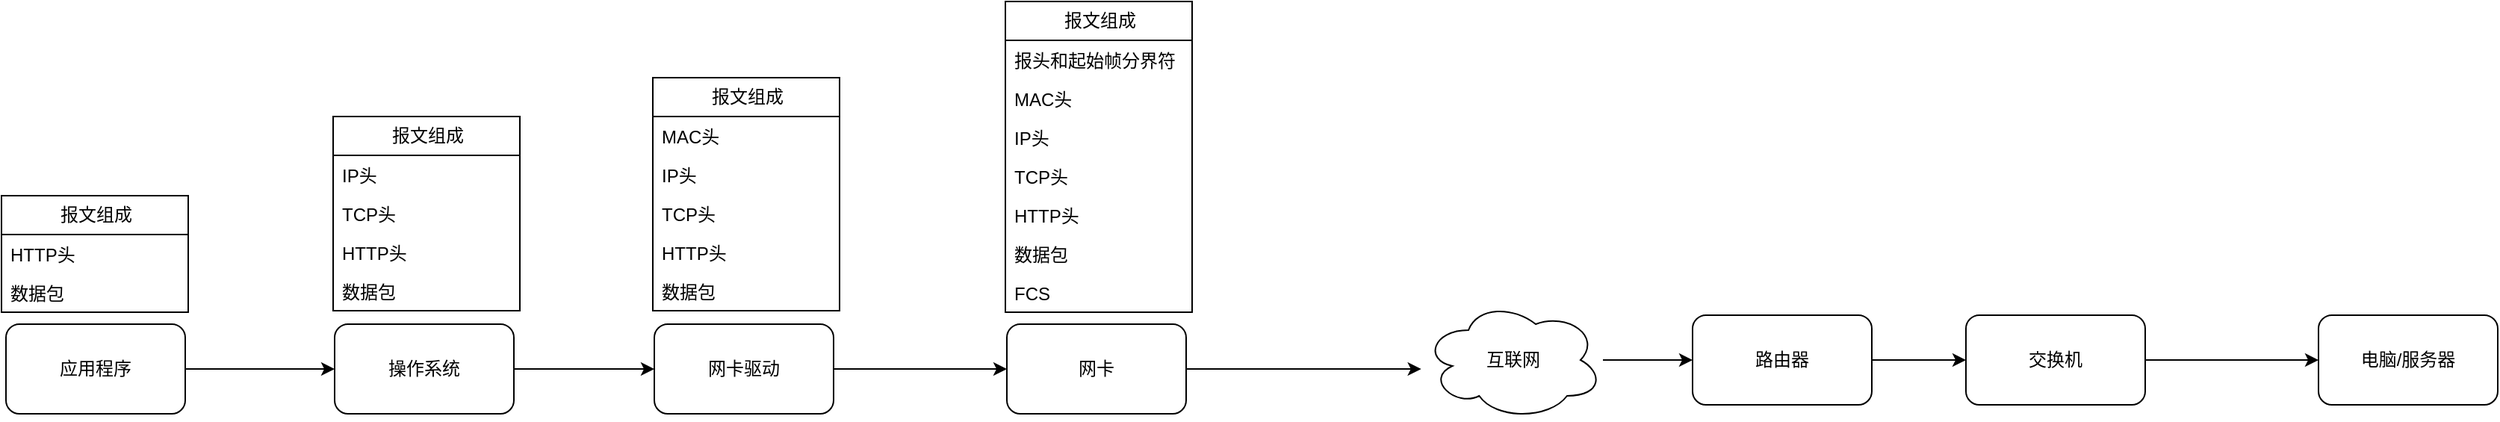 <mxfile version="24.3.1" type="github">
  <diagram name="第 1 页" id="ZpCvt9i-UeeF5TeZm3TA">
    <mxGraphModel dx="2474" dy="745" grid="0" gridSize="10" guides="0" tooltips="1" connect="1" arrows="1" fold="1" page="0" pageScale="1" pageWidth="827" pageHeight="1169" math="0" shadow="0">
      <root>
        <mxCell id="0" />
        <mxCell id="1" parent="0" />
        <mxCell id="Sj0rUmfyhhppE49UudTE-6" style="edgeStyle=orthogonalEdgeStyle;rounded=0;orthogonalLoop=1;jettySize=auto;html=1;exitX=1;exitY=0.5;exitDx=0;exitDy=0;entryX=0;entryY=0.5;entryDx=0;entryDy=0;" edge="1" parent="1" source="qwCqjYxXJUJMJ7RCVG0b-1" target="qwCqjYxXJUJMJ7RCVG0b-2">
          <mxGeometry relative="1" as="geometry" />
        </mxCell>
        <mxCell id="qwCqjYxXJUJMJ7RCVG0b-1" value="应用程序" style="rounded=1;whiteSpace=wrap;html=1;" parent="1" vertex="1">
          <mxGeometry x="-78" y="682" width="120" height="60" as="geometry" />
        </mxCell>
        <mxCell id="Sj0rUmfyhhppE49UudTE-7" style="edgeStyle=orthogonalEdgeStyle;rounded=0;orthogonalLoop=1;jettySize=auto;html=1;exitX=1;exitY=0.5;exitDx=0;exitDy=0;" edge="1" parent="1" source="qwCqjYxXJUJMJ7RCVG0b-2" target="Sj0rUmfyhhppE49UudTE-1">
          <mxGeometry relative="1" as="geometry" />
        </mxCell>
        <mxCell id="qwCqjYxXJUJMJ7RCVG0b-2" value="操作系统" style="rounded=1;whiteSpace=wrap;html=1;" parent="1" vertex="1">
          <mxGeometry x="142" y="682" width="120" height="60" as="geometry" />
        </mxCell>
        <mxCell id="Sj0rUmfyhhppE49UudTE-16" value="" style="edgeStyle=orthogonalEdgeStyle;rounded=0;orthogonalLoop=1;jettySize=auto;html=1;" edge="1" parent="1" source="Sj0rUmfyhhppE49UudTE-1" target="Sj0rUmfyhhppE49UudTE-15">
          <mxGeometry relative="1" as="geometry" />
        </mxCell>
        <mxCell id="Sj0rUmfyhhppE49UudTE-1" value="网卡驱动" style="rounded=1;whiteSpace=wrap;html=1;" vertex="1" parent="1">
          <mxGeometry x="356" y="682" width="120" height="60" as="geometry" />
        </mxCell>
        <mxCell id="Sj0rUmfyhhppE49UudTE-9" value="" style="edgeStyle=orthogonalEdgeStyle;rounded=0;orthogonalLoop=1;jettySize=auto;html=1;" edge="1" parent="1" source="Sj0rUmfyhhppE49UudTE-2" target="Sj0rUmfyhhppE49UudTE-3">
          <mxGeometry relative="1" as="geometry" />
        </mxCell>
        <mxCell id="Sj0rUmfyhhppE49UudTE-2" value="互联网" style="ellipse;shape=cloud;whiteSpace=wrap;html=1;" vertex="1" parent="1">
          <mxGeometry x="871" y="666" width="120" height="80" as="geometry" />
        </mxCell>
        <mxCell id="Sj0rUmfyhhppE49UudTE-10" value="" style="edgeStyle=orthogonalEdgeStyle;rounded=0;orthogonalLoop=1;jettySize=auto;html=1;" edge="1" parent="1" source="Sj0rUmfyhhppE49UudTE-3" target="Sj0rUmfyhhppE49UudTE-4">
          <mxGeometry relative="1" as="geometry" />
        </mxCell>
        <mxCell id="Sj0rUmfyhhppE49UudTE-3" value="路由器" style="rounded=1;whiteSpace=wrap;html=1;" vertex="1" parent="1">
          <mxGeometry x="1051" y="676" width="120" height="60" as="geometry" />
        </mxCell>
        <mxCell id="Sj0rUmfyhhppE49UudTE-11" value="" style="edgeStyle=orthogonalEdgeStyle;rounded=0;orthogonalLoop=1;jettySize=auto;html=1;" edge="1" parent="1" source="Sj0rUmfyhhppE49UudTE-4" target="Sj0rUmfyhhppE49UudTE-5">
          <mxGeometry relative="1" as="geometry" />
        </mxCell>
        <mxCell id="Sj0rUmfyhhppE49UudTE-4" value="交换机" style="rounded=1;whiteSpace=wrap;html=1;" vertex="1" parent="1">
          <mxGeometry x="1234" y="676" width="120" height="60" as="geometry" />
        </mxCell>
        <mxCell id="Sj0rUmfyhhppE49UudTE-5" value="电脑/服务器" style="rounded=1;whiteSpace=wrap;html=1;" vertex="1" parent="1">
          <mxGeometry x="1470" y="676" width="120" height="60" as="geometry" />
        </mxCell>
        <mxCell id="Sj0rUmfyhhppE49UudTE-73" style="edgeStyle=orthogonalEdgeStyle;rounded=0;orthogonalLoop=1;jettySize=auto;html=1;exitX=1;exitY=0.5;exitDx=0;exitDy=0;fontFamily=Helvetica;fontSize=12;fontColor=default;fontStyle=0;" edge="1" parent="1" source="Sj0rUmfyhhppE49UudTE-15">
          <mxGeometry relative="1" as="geometry">
            <mxPoint x="869.333" y="712" as="targetPoint" />
          </mxGeometry>
        </mxCell>
        <mxCell id="Sj0rUmfyhhppE49UudTE-15" value="网卡" style="rounded=1;whiteSpace=wrap;html=1;" vertex="1" parent="1">
          <mxGeometry x="592" y="682" width="120" height="60" as="geometry" />
        </mxCell>
        <mxCell id="Sj0rUmfyhhppE49UudTE-51" value="报文组成" style="swimlane;fontStyle=0;childLayout=stackLayout;horizontal=1;startSize=26;fillColor=none;horizontalStack=0;resizeParent=1;resizeParentMax=0;resizeLast=0;collapsible=1;marginBottom=0;html=1;align=center;flipH=1;flipV=0;direction=east;rotation=0;" vertex="1" parent="1">
          <mxGeometry x="-81" y="596" width="125" height="78" as="geometry">
            <mxRectangle x="-296" y="407" width="54" height="26" as="alternateBounds" />
          </mxGeometry>
        </mxCell>
        <mxCell id="Sj0rUmfyhhppE49UudTE-53" value="HTTP头" style="text;strokeColor=none;fillColor=none;align=left;verticalAlign=top;spacingLeft=4;spacingRight=4;overflow=hidden;rotatable=0;points=[[0,0.5],[1,0.5]];portConstraint=eastwest;whiteSpace=wrap;html=1;rotation=0;" vertex="1" parent="Sj0rUmfyhhppE49UudTE-51">
          <mxGeometry y="26" width="125" height="26" as="geometry" />
        </mxCell>
        <mxCell id="Sj0rUmfyhhppE49UudTE-52" value="数据包" style="text;strokeColor=none;fillColor=none;align=left;verticalAlign=top;spacingLeft=4;spacingRight=4;overflow=hidden;rotatable=0;points=[[0,0.5],[1,0.5]];portConstraint=eastwest;whiteSpace=wrap;html=1;rotation=0;" vertex="1" parent="Sj0rUmfyhhppE49UudTE-51">
          <mxGeometry y="52" width="125" height="26" as="geometry" />
        </mxCell>
        <mxCell id="Sj0rUmfyhhppE49UudTE-61" value="报文组成" style="swimlane;fontStyle=0;childLayout=stackLayout;horizontal=1;startSize=26;fillColor=none;horizontalStack=0;resizeParent=1;resizeParentMax=0;resizeLast=0;collapsible=1;marginBottom=0;html=1;align=center;flipH=1;flipV=0;direction=east;rotation=0;" vertex="1" parent="1">
          <mxGeometry x="141" y="543" width="125" height="130" as="geometry">
            <mxRectangle x="-296" y="407" width="54" height="26" as="alternateBounds" />
          </mxGeometry>
        </mxCell>
        <mxCell id="Sj0rUmfyhhppE49UudTE-64" value="IP头" style="text;strokeColor=none;fillColor=none;align=left;verticalAlign=top;spacingLeft=4;spacingRight=4;overflow=hidden;rotatable=0;points=[[0,0.5],[1,0.5]];portConstraint=eastwest;whiteSpace=wrap;html=1;rotation=0;" vertex="1" parent="Sj0rUmfyhhppE49UudTE-61">
          <mxGeometry y="26" width="125" height="26" as="geometry" />
        </mxCell>
        <mxCell id="Sj0rUmfyhhppE49UudTE-65" value="TCP头" style="text;strokeColor=none;fillColor=none;align=left;verticalAlign=top;spacingLeft=4;spacingRight=4;overflow=hidden;rotatable=0;points=[[0,0.5],[1,0.5]];portConstraint=eastwest;whiteSpace=wrap;html=1;rotation=0;" vertex="1" parent="Sj0rUmfyhhppE49UudTE-61">
          <mxGeometry y="52" width="125" height="26" as="geometry" />
        </mxCell>
        <mxCell id="Sj0rUmfyhhppE49UudTE-63" value="HTTP头" style="text;strokeColor=none;fillColor=none;align=left;verticalAlign=top;spacingLeft=4;spacingRight=4;overflow=hidden;rotatable=0;points=[[0,0.5],[1,0.5]];portConstraint=eastwest;whiteSpace=wrap;html=1;rotation=0;" vertex="1" parent="Sj0rUmfyhhppE49UudTE-61">
          <mxGeometry y="78" width="125" height="26" as="geometry" />
        </mxCell>
        <mxCell id="Sj0rUmfyhhppE49UudTE-62" value="数据包" style="text;strokeColor=none;fillColor=none;align=left;verticalAlign=top;spacingLeft=4;spacingRight=4;overflow=hidden;rotatable=0;points=[[0,0.5],[1,0.5]];portConstraint=eastwest;whiteSpace=wrap;html=1;rotation=0;" vertex="1" parent="Sj0rUmfyhhppE49UudTE-61">
          <mxGeometry y="104" width="125" height="26" as="geometry" />
        </mxCell>
        <mxCell id="Sj0rUmfyhhppE49UudTE-66" value="报文组成" style="swimlane;fontStyle=0;childLayout=stackLayout;horizontal=1;startSize=26;fillColor=none;horizontalStack=0;resizeParent=1;resizeParentMax=0;resizeLast=0;collapsible=1;marginBottom=0;html=1;align=center;flipH=1;flipV=0;direction=east;rotation=0;" vertex="1" parent="1">
          <mxGeometry x="355" y="517" width="125" height="156" as="geometry">
            <mxRectangle x="-296" y="407" width="54" height="26" as="alternateBounds" />
          </mxGeometry>
        </mxCell>
        <mxCell id="Sj0rUmfyhhppE49UudTE-71" value="MAC头" style="text;strokeColor=none;fillColor=none;align=left;verticalAlign=top;spacingLeft=4;spacingRight=4;overflow=hidden;rotatable=0;points=[[0,0.5],[1,0.5]];portConstraint=eastwest;whiteSpace=wrap;html=1;rotation=0;" vertex="1" parent="Sj0rUmfyhhppE49UudTE-66">
          <mxGeometry y="26" width="125" height="26" as="geometry" />
        </mxCell>
        <mxCell id="Sj0rUmfyhhppE49UudTE-67" value="IP头" style="text;strokeColor=none;fillColor=none;align=left;verticalAlign=top;spacingLeft=4;spacingRight=4;overflow=hidden;rotatable=0;points=[[0,0.5],[1,0.5]];portConstraint=eastwest;whiteSpace=wrap;html=1;rotation=0;" vertex="1" parent="Sj0rUmfyhhppE49UudTE-66">
          <mxGeometry y="52" width="125" height="26" as="geometry" />
        </mxCell>
        <mxCell id="Sj0rUmfyhhppE49UudTE-68" value="TCP头" style="text;strokeColor=none;fillColor=none;align=left;verticalAlign=top;spacingLeft=4;spacingRight=4;overflow=hidden;rotatable=0;points=[[0,0.5],[1,0.5]];portConstraint=eastwest;whiteSpace=wrap;html=1;rotation=0;" vertex="1" parent="Sj0rUmfyhhppE49UudTE-66">
          <mxGeometry y="78" width="125" height="26" as="geometry" />
        </mxCell>
        <mxCell id="Sj0rUmfyhhppE49UudTE-69" value="HTTP头" style="text;strokeColor=none;fillColor=none;align=left;verticalAlign=top;spacingLeft=4;spacingRight=4;overflow=hidden;rotatable=0;points=[[0,0.5],[1,0.5]];portConstraint=eastwest;whiteSpace=wrap;html=1;rotation=0;" vertex="1" parent="Sj0rUmfyhhppE49UudTE-66">
          <mxGeometry y="104" width="125" height="26" as="geometry" />
        </mxCell>
        <mxCell id="Sj0rUmfyhhppE49UudTE-70" value="数据包" style="text;strokeColor=none;fillColor=none;align=left;verticalAlign=top;spacingLeft=4;spacingRight=4;overflow=hidden;rotatable=0;points=[[0,0.5],[1,0.5]];portConstraint=eastwest;whiteSpace=wrap;html=1;rotation=0;" vertex="1" parent="Sj0rUmfyhhppE49UudTE-66">
          <mxGeometry y="130" width="125" height="26" as="geometry" />
        </mxCell>
        <mxCell id="Sj0rUmfyhhppE49UudTE-74" value="报文组成" style="swimlane;fontStyle=0;childLayout=stackLayout;horizontal=1;startSize=26;fillColor=none;horizontalStack=0;resizeParent=1;resizeParentMax=0;resizeLast=0;collapsible=1;marginBottom=0;html=1;align=center;flipH=1;flipV=0;direction=east;rotation=0;" vertex="1" parent="1">
          <mxGeometry x="591" y="466" width="125" height="208" as="geometry">
            <mxRectangle x="-296" y="407" width="54" height="26" as="alternateBounds" />
          </mxGeometry>
        </mxCell>
        <mxCell id="Sj0rUmfyhhppE49UudTE-80" value="报头和起始帧分界符" style="text;strokeColor=none;fillColor=none;align=left;verticalAlign=top;spacingLeft=4;spacingRight=4;overflow=hidden;rotatable=0;points=[[0,0.5],[1,0.5]];portConstraint=eastwest;whiteSpace=wrap;html=1;rotation=0;" vertex="1" parent="Sj0rUmfyhhppE49UudTE-74">
          <mxGeometry y="26" width="125" height="26" as="geometry" />
        </mxCell>
        <mxCell id="Sj0rUmfyhhppE49UudTE-75" value="MAC头" style="text;strokeColor=none;fillColor=none;align=left;verticalAlign=top;spacingLeft=4;spacingRight=4;overflow=hidden;rotatable=0;points=[[0,0.5],[1,0.5]];portConstraint=eastwest;whiteSpace=wrap;html=1;rotation=0;" vertex="1" parent="Sj0rUmfyhhppE49UudTE-74">
          <mxGeometry y="52" width="125" height="26" as="geometry" />
        </mxCell>
        <mxCell id="Sj0rUmfyhhppE49UudTE-76" value="IP头" style="text;strokeColor=none;fillColor=none;align=left;verticalAlign=top;spacingLeft=4;spacingRight=4;overflow=hidden;rotatable=0;points=[[0,0.5],[1,0.5]];portConstraint=eastwest;whiteSpace=wrap;html=1;rotation=0;" vertex="1" parent="Sj0rUmfyhhppE49UudTE-74">
          <mxGeometry y="78" width="125" height="26" as="geometry" />
        </mxCell>
        <mxCell id="Sj0rUmfyhhppE49UudTE-77" value="TCP头" style="text;strokeColor=none;fillColor=none;align=left;verticalAlign=top;spacingLeft=4;spacingRight=4;overflow=hidden;rotatable=0;points=[[0,0.5],[1,0.5]];portConstraint=eastwest;whiteSpace=wrap;html=1;rotation=0;" vertex="1" parent="Sj0rUmfyhhppE49UudTE-74">
          <mxGeometry y="104" width="125" height="26" as="geometry" />
        </mxCell>
        <mxCell id="Sj0rUmfyhhppE49UudTE-78" value="HTTP头" style="text;strokeColor=none;fillColor=none;align=left;verticalAlign=top;spacingLeft=4;spacingRight=4;overflow=hidden;rotatable=0;points=[[0,0.5],[1,0.5]];portConstraint=eastwest;whiteSpace=wrap;html=1;rotation=0;" vertex="1" parent="Sj0rUmfyhhppE49UudTE-74">
          <mxGeometry y="130" width="125" height="26" as="geometry" />
        </mxCell>
        <mxCell id="Sj0rUmfyhhppE49UudTE-79" value="数据包" style="text;strokeColor=none;fillColor=none;align=left;verticalAlign=top;spacingLeft=4;spacingRight=4;overflow=hidden;rotatable=0;points=[[0,0.5],[1,0.5]];portConstraint=eastwest;whiteSpace=wrap;html=1;rotation=0;" vertex="1" parent="Sj0rUmfyhhppE49UudTE-74">
          <mxGeometry y="156" width="125" height="26" as="geometry" />
        </mxCell>
        <mxCell id="Sj0rUmfyhhppE49UudTE-81" value="FCS" style="text;strokeColor=none;fillColor=none;align=left;verticalAlign=top;spacingLeft=4;spacingRight=4;overflow=hidden;rotatable=0;points=[[0,0.5],[1,0.5]];portConstraint=eastwest;whiteSpace=wrap;html=1;rotation=0;" vertex="1" parent="Sj0rUmfyhhppE49UudTE-74">
          <mxGeometry y="182" width="125" height="26" as="geometry" />
        </mxCell>
      </root>
    </mxGraphModel>
  </diagram>
</mxfile>
